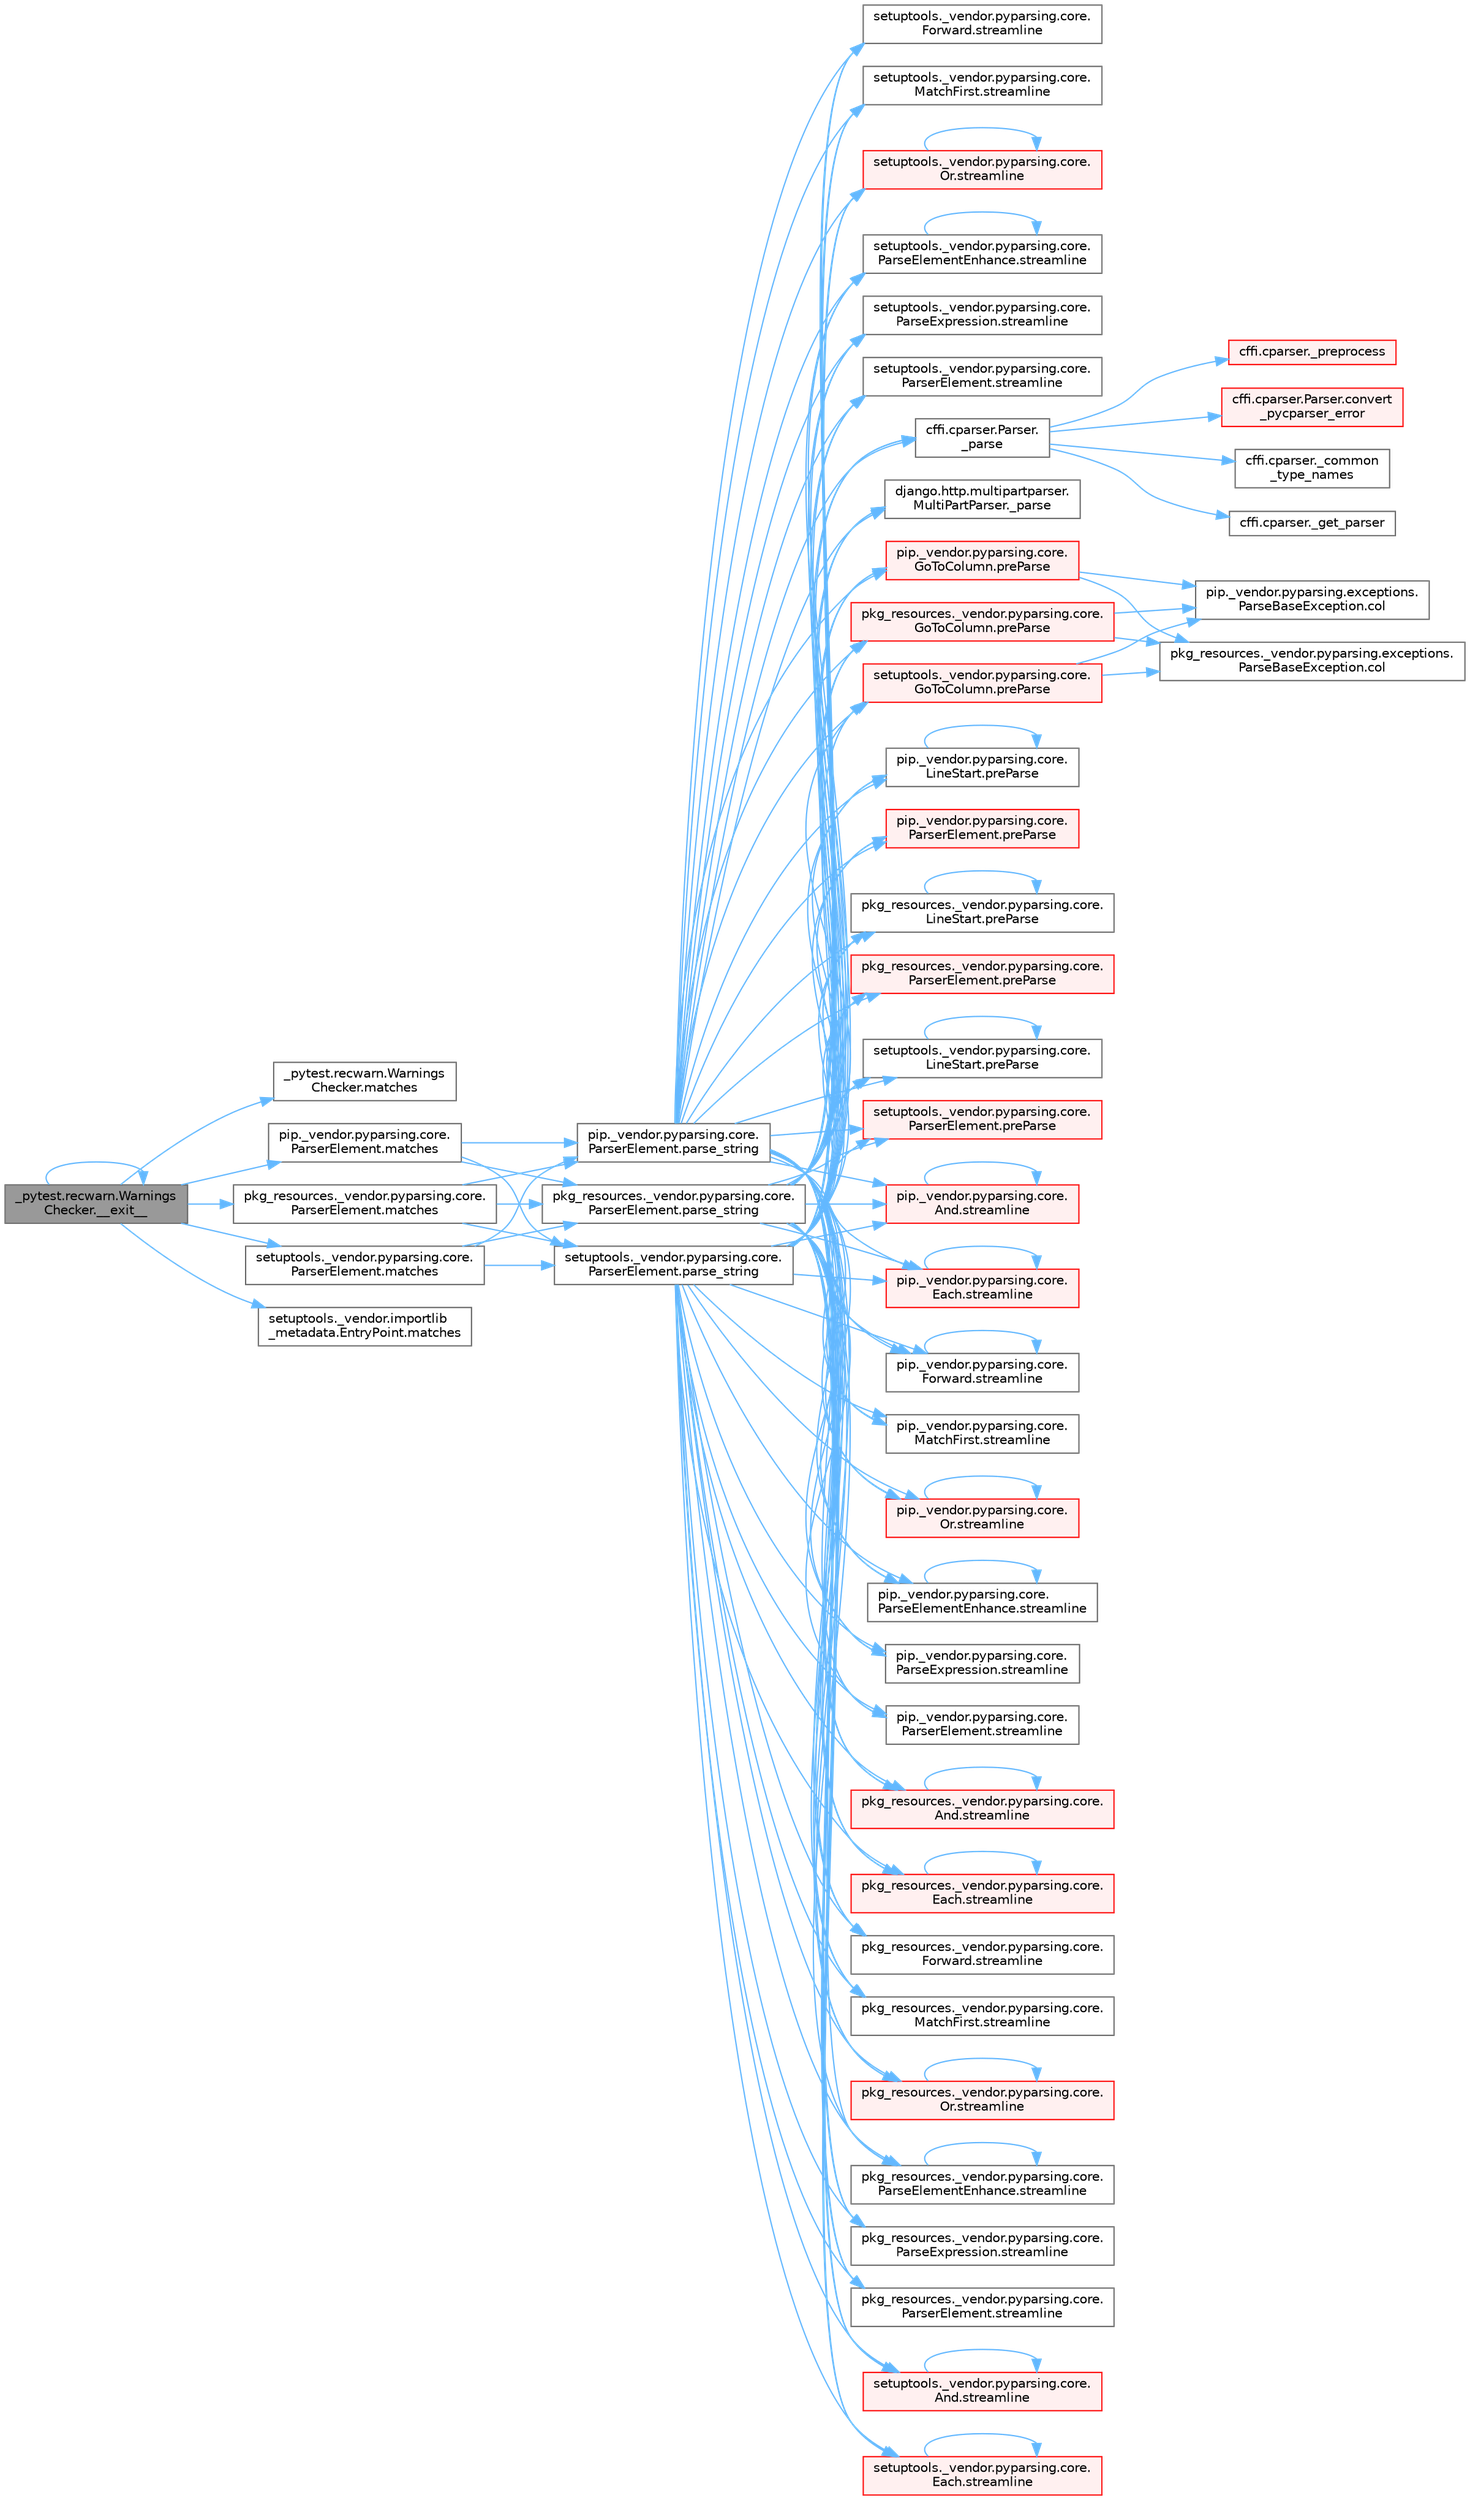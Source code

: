 digraph "_pytest.recwarn.WarningsChecker.__exit__"
{
 // LATEX_PDF_SIZE
  bgcolor="transparent";
  edge [fontname=Helvetica,fontsize=10,labelfontname=Helvetica,labelfontsize=10];
  node [fontname=Helvetica,fontsize=10,shape=box,height=0.2,width=0.4];
  rankdir="LR";
  Node1 [id="Node000001",label="_pytest.recwarn.Warnings\lChecker.__exit__",height=0.2,width=0.4,color="gray40", fillcolor="grey60", style="filled", fontcolor="black",tooltip=" "];
  Node1 -> Node1 [id="edge1_Node000001_Node000001",color="steelblue1",style="solid",tooltip=" "];
  Node1 -> Node2 [id="edge2_Node000001_Node000002",color="steelblue1",style="solid",tooltip=" "];
  Node2 [id="Node000002",label="_pytest.recwarn.Warnings\lChecker.matches",height=0.2,width=0.4,color="grey40", fillcolor="white", style="filled",URL="$class__pytest_1_1recwarn_1_1_warnings_checker.html#a799498893682c5eccf9a5c5a1581861f",tooltip=" "];
  Node1 -> Node3 [id="edge3_Node000001_Node000003",color="steelblue1",style="solid",tooltip=" "];
  Node3 [id="Node000003",label="pip._vendor.pyparsing.core.\lParserElement.matches",height=0.2,width=0.4,color="grey40", fillcolor="white", style="filled",URL="$classpip_1_1__vendor_1_1pyparsing_1_1core_1_1_parser_element.html#a506dbc15b395eb36dc4f6cbc0fdf143a",tooltip=" "];
  Node3 -> Node4 [id="edge4_Node000003_Node000004",color="steelblue1",style="solid",tooltip=" "];
  Node4 [id="Node000004",label="pip._vendor.pyparsing.core.\lParserElement.parse_string",height=0.2,width=0.4,color="grey40", fillcolor="white", style="filled",URL="$classpip_1_1__vendor_1_1pyparsing_1_1core_1_1_parser_element.html#ac17206f98799aeb9149ef0873423fb3d",tooltip=" "];
  Node4 -> Node5 [id="edge5_Node000004_Node000005",color="steelblue1",style="solid",tooltip=" "];
  Node5 [id="Node000005",label="cffi.cparser.Parser.\l_parse",height=0.2,width=0.4,color="grey40", fillcolor="white", style="filled",URL="$classcffi_1_1cparser_1_1_parser.html#a1e34a6250e166916f64724a073816414",tooltip=" "];
  Node5 -> Node6 [id="edge6_Node000005_Node000006",color="steelblue1",style="solid",tooltip=" "];
  Node6 [id="Node000006",label="cffi.cparser._common\l_type_names",height=0.2,width=0.4,color="grey40", fillcolor="white", style="filled",URL="$namespacecffi_1_1cparser.html#ad1e7fbfe345d73658edbbb69143d6af4",tooltip=" "];
  Node5 -> Node7 [id="edge7_Node000005_Node000007",color="steelblue1",style="solid",tooltip=" "];
  Node7 [id="Node000007",label="cffi.cparser._get_parser",height=0.2,width=0.4,color="grey40", fillcolor="white", style="filled",URL="$namespacecffi_1_1cparser.html#a5fac6df4b37bff6d34bddf1011e17744",tooltip=" "];
  Node5 -> Node8 [id="edge8_Node000005_Node000008",color="steelblue1",style="solid",tooltip=" "];
  Node8 [id="Node000008",label="cffi.cparser._preprocess",height=0.2,width=0.4,color="red", fillcolor="#FFF0F0", style="filled",URL="$namespacecffi_1_1cparser.html#a66b1e3de638efcf1ccd505832e306bdb",tooltip=" "];
  Node5 -> Node14 [id="edge9_Node000005_Node000014",color="steelblue1",style="solid",tooltip=" "];
  Node14 [id="Node000014",label="cffi.cparser.Parser.convert\l_pycparser_error",height=0.2,width=0.4,color="red", fillcolor="#FFF0F0", style="filled",URL="$classcffi_1_1cparser_1_1_parser.html#aa2308c4a4be419a7a50ec3136fe3342f",tooltip=" "];
  Node4 -> Node16 [id="edge10_Node000004_Node000016",color="steelblue1",style="solid",tooltip=" "];
  Node16 [id="Node000016",label="django.http.multipartparser.\lMultiPartParser._parse",height=0.2,width=0.4,color="grey40", fillcolor="white", style="filled",URL="$classdjango_1_1http_1_1multipartparser_1_1_multi_part_parser.html#adb07bed95c15670985ba7e9222bc071f",tooltip=" "];
  Node4 -> Node17 [id="edge11_Node000004_Node000017",color="steelblue1",style="solid",tooltip=" "];
  Node17 [id="Node000017",label="pip._vendor.pyparsing.core.\lGoToColumn.preParse",height=0.2,width=0.4,color="red", fillcolor="#FFF0F0", style="filled",URL="$classpip_1_1__vendor_1_1pyparsing_1_1core_1_1_go_to_column.html#ab95dd9011eaa3a49a7c21a5842ca80f1",tooltip=" "];
  Node17 -> Node18 [id="edge12_Node000017_Node000018",color="steelblue1",style="solid",tooltip=" "];
  Node18 [id="Node000018",label="pip._vendor.pyparsing.exceptions.\lParseBaseException.col",height=0.2,width=0.4,color="grey40", fillcolor="white", style="filled",URL="$classpip_1_1__vendor_1_1pyparsing_1_1exceptions_1_1_parse_base_exception.html#a6a546668947ddb30092a2cb2973b4428",tooltip=" "];
  Node17 -> Node19 [id="edge13_Node000017_Node000019",color="steelblue1",style="solid",tooltip=" "];
  Node19 [id="Node000019",label="pkg_resources._vendor.pyparsing.exceptions.\lParseBaseException.col",height=0.2,width=0.4,color="grey40", fillcolor="white", style="filled",URL="$classpkg__resources_1_1__vendor_1_1pyparsing_1_1exceptions_1_1_parse_base_exception.html#af276ae1ceb34d216f981d6146227eb5f",tooltip=" "];
  Node4 -> Node21 [id="edge14_Node000004_Node000021",color="steelblue1",style="solid",tooltip=" "];
  Node21 [id="Node000021",label="pip._vendor.pyparsing.core.\lLineStart.preParse",height=0.2,width=0.4,color="grey40", fillcolor="white", style="filled",URL="$classpip_1_1__vendor_1_1pyparsing_1_1core_1_1_line_start.html#a4842aabc215e597d34a37132bd2164c3",tooltip=" "];
  Node21 -> Node21 [id="edge15_Node000021_Node000021",color="steelblue1",style="solid",tooltip=" "];
  Node4 -> Node22 [id="edge16_Node000004_Node000022",color="steelblue1",style="solid",tooltip=" "];
  Node22 [id="Node000022",label="pip._vendor.pyparsing.core.\lParserElement.preParse",height=0.2,width=0.4,color="red", fillcolor="#FFF0F0", style="filled",URL="$classpip_1_1__vendor_1_1pyparsing_1_1core_1_1_parser_element.html#ab5e2fcbb7e83e0b5608eb5cbc31c17f0",tooltip=" "];
  Node4 -> Node26 [id="edge17_Node000004_Node000026",color="steelblue1",style="solid",tooltip=" "];
  Node26 [id="Node000026",label="pkg_resources._vendor.pyparsing.core.\lGoToColumn.preParse",height=0.2,width=0.4,color="red", fillcolor="#FFF0F0", style="filled",URL="$classpkg__resources_1_1__vendor_1_1pyparsing_1_1core_1_1_go_to_column.html#a7dda5f45c66a77d8f44482f0e4e60dc8",tooltip=" "];
  Node26 -> Node18 [id="edge18_Node000026_Node000018",color="steelblue1",style="solid",tooltip=" "];
  Node26 -> Node19 [id="edge19_Node000026_Node000019",color="steelblue1",style="solid",tooltip=" "];
  Node4 -> Node27 [id="edge20_Node000004_Node000027",color="steelblue1",style="solid",tooltip=" "];
  Node27 [id="Node000027",label="pkg_resources._vendor.pyparsing.core.\lLineStart.preParse",height=0.2,width=0.4,color="grey40", fillcolor="white", style="filled",URL="$classpkg__resources_1_1__vendor_1_1pyparsing_1_1core_1_1_line_start.html#a1a632746f9353dcd0ac03794f3ad10e0",tooltip=" "];
  Node27 -> Node27 [id="edge21_Node000027_Node000027",color="steelblue1",style="solid",tooltip=" "];
  Node4 -> Node28 [id="edge22_Node000004_Node000028",color="steelblue1",style="solid",tooltip=" "];
  Node28 [id="Node000028",label="pkg_resources._vendor.pyparsing.core.\lParserElement.preParse",height=0.2,width=0.4,color="red", fillcolor="#FFF0F0", style="filled",URL="$classpkg__resources_1_1__vendor_1_1pyparsing_1_1core_1_1_parser_element.html#a903b825f358cef436ee45d6e5b992208",tooltip=" "];
  Node4 -> Node29 [id="edge23_Node000004_Node000029",color="steelblue1",style="solid",tooltip=" "];
  Node29 [id="Node000029",label="setuptools._vendor.pyparsing.core.\lGoToColumn.preParse",height=0.2,width=0.4,color="red", fillcolor="#FFF0F0", style="filled",URL="$classsetuptools_1_1__vendor_1_1pyparsing_1_1core_1_1_go_to_column.html#a48014493358128169e063bf01683ab50",tooltip=" "];
  Node29 -> Node18 [id="edge24_Node000029_Node000018",color="steelblue1",style="solid",tooltip=" "];
  Node29 -> Node19 [id="edge25_Node000029_Node000019",color="steelblue1",style="solid",tooltip=" "];
  Node4 -> Node30 [id="edge26_Node000004_Node000030",color="steelblue1",style="solid",tooltip=" "];
  Node30 [id="Node000030",label="setuptools._vendor.pyparsing.core.\lLineStart.preParse",height=0.2,width=0.4,color="grey40", fillcolor="white", style="filled",URL="$classsetuptools_1_1__vendor_1_1pyparsing_1_1core_1_1_line_start.html#aa77a7d1eedaa73d5568db1c61b283a25",tooltip=" "];
  Node30 -> Node30 [id="edge27_Node000030_Node000030",color="steelblue1",style="solid",tooltip=" "];
  Node4 -> Node31 [id="edge28_Node000004_Node000031",color="steelblue1",style="solid",tooltip=" "];
  Node31 [id="Node000031",label="setuptools._vendor.pyparsing.core.\lParserElement.preParse",height=0.2,width=0.4,color="red", fillcolor="#FFF0F0", style="filled",URL="$classsetuptools_1_1__vendor_1_1pyparsing_1_1core_1_1_parser_element.html#a685a6f15fdc46b4ac7a138afb9f3b707",tooltip=" "];
  Node4 -> Node32 [id="edge29_Node000004_Node000032",color="steelblue1",style="solid",tooltip=" "];
  Node32 [id="Node000032",label="pip._vendor.pyparsing.core.\lAnd.streamline",height=0.2,width=0.4,color="red", fillcolor="#FFF0F0", style="filled",URL="$classpip_1_1__vendor_1_1pyparsing_1_1core_1_1_and.html#a7446a6e43ede488c85348e0bc684f01a",tooltip=" "];
  Node32 -> Node32 [id="edge30_Node000032_Node000032",color="steelblue1",style="solid",tooltip=" "];
  Node4 -> Node42 [id="edge31_Node000004_Node000042",color="steelblue1",style="solid",tooltip=" "];
  Node42 [id="Node000042",label="pip._vendor.pyparsing.core.\lEach.streamline",height=0.2,width=0.4,color="red", fillcolor="#FFF0F0", style="filled",URL="$classpip_1_1__vendor_1_1pyparsing_1_1core_1_1_each.html#a96aa5153ac4224d3fb453b3bdd797ff1",tooltip=" "];
  Node42 -> Node42 [id="edge32_Node000042_Node000042",color="steelblue1",style="solid",tooltip=" "];
  Node4 -> Node43 [id="edge33_Node000004_Node000043",color="steelblue1",style="solid",tooltip=" "];
  Node43 [id="Node000043",label="pip._vendor.pyparsing.core.\lForward.streamline",height=0.2,width=0.4,color="grey40", fillcolor="white", style="filled",URL="$classpip_1_1__vendor_1_1pyparsing_1_1core_1_1_forward.html#af7a204ab4698054e11ef4e000b50fcfb",tooltip=" "];
  Node43 -> Node43 [id="edge34_Node000043_Node000043",color="steelblue1",style="solid",tooltip=" "];
  Node4 -> Node44 [id="edge35_Node000004_Node000044",color="steelblue1",style="solid",tooltip=" "];
  Node44 [id="Node000044",label="pip._vendor.pyparsing.core.\lMatchFirst.streamline",height=0.2,width=0.4,color="grey40", fillcolor="white", style="filled",URL="$classpip_1_1__vendor_1_1pyparsing_1_1core_1_1_match_first.html#abf1fe67ee259fd48394355a34da0cd31",tooltip=" "];
  Node4 -> Node45 [id="edge36_Node000004_Node000045",color="steelblue1",style="solid",tooltip=" "];
  Node45 [id="Node000045",label="pip._vendor.pyparsing.core.\lOr.streamline",height=0.2,width=0.4,color="red", fillcolor="#FFF0F0", style="filled",URL="$classpip_1_1__vendor_1_1pyparsing_1_1core_1_1_or.html#aaaf554dbc1aec5d9cddf31cd519f8a95",tooltip=" "];
  Node45 -> Node45 [id="edge37_Node000045_Node000045",color="steelblue1",style="solid",tooltip=" "];
  Node4 -> Node46 [id="edge38_Node000004_Node000046",color="steelblue1",style="solid",tooltip=" "];
  Node46 [id="Node000046",label="pip._vendor.pyparsing.core.\lParseElementEnhance.streamline",height=0.2,width=0.4,color="grey40", fillcolor="white", style="filled",URL="$classpip_1_1__vendor_1_1pyparsing_1_1core_1_1_parse_element_enhance.html#a22fa734d3ca75a32b364ac5022b6efeb",tooltip=" "];
  Node46 -> Node46 [id="edge39_Node000046_Node000046",color="steelblue1",style="solid",tooltip=" "];
  Node4 -> Node47 [id="edge40_Node000004_Node000047",color="steelblue1",style="solid",tooltip=" "];
  Node47 [id="Node000047",label="pip._vendor.pyparsing.core.\lParseExpression.streamline",height=0.2,width=0.4,color="grey40", fillcolor="white", style="filled",URL="$classpip_1_1__vendor_1_1pyparsing_1_1core_1_1_parse_expression.html#a21690d6009b05f1e3ecca6cc12565864",tooltip=" "];
  Node4 -> Node48 [id="edge41_Node000004_Node000048",color="steelblue1",style="solid",tooltip=" "];
  Node48 [id="Node000048",label="pip._vendor.pyparsing.core.\lParserElement.streamline",height=0.2,width=0.4,color="grey40", fillcolor="white", style="filled",URL="$classpip_1_1__vendor_1_1pyparsing_1_1core_1_1_parser_element.html#ac5e2a623f5a6ce62459a6de3603af070",tooltip=" "];
  Node4 -> Node49 [id="edge42_Node000004_Node000049",color="steelblue1",style="solid",tooltip=" "];
  Node49 [id="Node000049",label="pkg_resources._vendor.pyparsing.core.\lAnd.streamline",height=0.2,width=0.4,color="red", fillcolor="#FFF0F0", style="filled",URL="$classpkg__resources_1_1__vendor_1_1pyparsing_1_1core_1_1_and.html#a961e2458f172f1d34fe94a756cdf9a0e",tooltip=" "];
  Node49 -> Node49 [id="edge43_Node000049_Node000049",color="steelblue1",style="solid",tooltip=" "];
  Node4 -> Node50 [id="edge44_Node000004_Node000050",color="steelblue1",style="solid",tooltip=" "];
  Node50 [id="Node000050",label="pkg_resources._vendor.pyparsing.core.\lEach.streamline",height=0.2,width=0.4,color="red", fillcolor="#FFF0F0", style="filled",URL="$classpkg__resources_1_1__vendor_1_1pyparsing_1_1core_1_1_each.html#af5805f767d634140e3c0c7e8bbe0c1f0",tooltip=" "];
  Node50 -> Node50 [id="edge45_Node000050_Node000050",color="steelblue1",style="solid",tooltip=" "];
  Node4 -> Node51 [id="edge46_Node000004_Node000051",color="steelblue1",style="solid",tooltip=" "];
  Node51 [id="Node000051",label="pkg_resources._vendor.pyparsing.core.\lForward.streamline",height=0.2,width=0.4,color="grey40", fillcolor="white", style="filled",URL="$classpkg__resources_1_1__vendor_1_1pyparsing_1_1core_1_1_forward.html#a66fde559cb44c331c3a4595c29bf93f0",tooltip=" "];
  Node4 -> Node52 [id="edge47_Node000004_Node000052",color="steelblue1",style="solid",tooltip=" "];
  Node52 [id="Node000052",label="pkg_resources._vendor.pyparsing.core.\lMatchFirst.streamline",height=0.2,width=0.4,color="grey40", fillcolor="white", style="filled",URL="$classpkg__resources_1_1__vendor_1_1pyparsing_1_1core_1_1_match_first.html#afa499841e9b708a4ce0f1021931c2e41",tooltip=" "];
  Node4 -> Node53 [id="edge48_Node000004_Node000053",color="steelblue1",style="solid",tooltip=" "];
  Node53 [id="Node000053",label="pkg_resources._vendor.pyparsing.core.\lOr.streamline",height=0.2,width=0.4,color="red", fillcolor="#FFF0F0", style="filled",URL="$classpkg__resources_1_1__vendor_1_1pyparsing_1_1core_1_1_or.html#a854639b74587124e16b98edd0607316c",tooltip=" "];
  Node53 -> Node53 [id="edge49_Node000053_Node000053",color="steelblue1",style="solid",tooltip=" "];
  Node4 -> Node54 [id="edge50_Node000004_Node000054",color="steelblue1",style="solid",tooltip=" "];
  Node54 [id="Node000054",label="pkg_resources._vendor.pyparsing.core.\lParseElementEnhance.streamline",height=0.2,width=0.4,color="grey40", fillcolor="white", style="filled",URL="$classpkg__resources_1_1__vendor_1_1pyparsing_1_1core_1_1_parse_element_enhance.html#a368d4a490eb43f829e76318b01b3689e",tooltip=" "];
  Node54 -> Node54 [id="edge51_Node000054_Node000054",color="steelblue1",style="solid",tooltip=" "];
  Node4 -> Node55 [id="edge52_Node000004_Node000055",color="steelblue1",style="solid",tooltip=" "];
  Node55 [id="Node000055",label="pkg_resources._vendor.pyparsing.core.\lParseExpression.streamline",height=0.2,width=0.4,color="grey40", fillcolor="white", style="filled",URL="$classpkg__resources_1_1__vendor_1_1pyparsing_1_1core_1_1_parse_expression.html#a3f167c02a6631f0a6015e67fd164b538",tooltip=" "];
  Node4 -> Node56 [id="edge53_Node000004_Node000056",color="steelblue1",style="solid",tooltip=" "];
  Node56 [id="Node000056",label="pkg_resources._vendor.pyparsing.core.\lParserElement.streamline",height=0.2,width=0.4,color="grey40", fillcolor="white", style="filled",URL="$classpkg__resources_1_1__vendor_1_1pyparsing_1_1core_1_1_parser_element.html#ab0c0a21af8196700be2b1f2c9322ee59",tooltip=" "];
  Node4 -> Node57 [id="edge54_Node000004_Node000057",color="steelblue1",style="solid",tooltip=" "];
  Node57 [id="Node000057",label="setuptools._vendor.pyparsing.core.\lAnd.streamline",height=0.2,width=0.4,color="red", fillcolor="#FFF0F0", style="filled",URL="$classsetuptools_1_1__vendor_1_1pyparsing_1_1core_1_1_and.html#a994b65a179dc06dec0a35a9e661bbbcf",tooltip=" "];
  Node57 -> Node57 [id="edge55_Node000057_Node000057",color="steelblue1",style="solid",tooltip=" "];
  Node4 -> Node58 [id="edge56_Node000004_Node000058",color="steelblue1",style="solid",tooltip=" "];
  Node58 [id="Node000058",label="setuptools._vendor.pyparsing.core.\lEach.streamline",height=0.2,width=0.4,color="red", fillcolor="#FFF0F0", style="filled",URL="$classsetuptools_1_1__vendor_1_1pyparsing_1_1core_1_1_each.html#a1bab1a878298d884782c2dcea9b7b2ff",tooltip=" "];
  Node58 -> Node58 [id="edge57_Node000058_Node000058",color="steelblue1",style="solid",tooltip=" "];
  Node4 -> Node59 [id="edge58_Node000004_Node000059",color="steelblue1",style="solid",tooltip=" "];
  Node59 [id="Node000059",label="setuptools._vendor.pyparsing.core.\lForward.streamline",height=0.2,width=0.4,color="grey40", fillcolor="white", style="filled",URL="$classsetuptools_1_1__vendor_1_1pyparsing_1_1core_1_1_forward.html#afa09cc446e9aa37468f0c0d2dd911839",tooltip=" "];
  Node4 -> Node60 [id="edge59_Node000004_Node000060",color="steelblue1",style="solid",tooltip=" "];
  Node60 [id="Node000060",label="setuptools._vendor.pyparsing.core.\lMatchFirst.streamline",height=0.2,width=0.4,color="grey40", fillcolor="white", style="filled",URL="$classsetuptools_1_1__vendor_1_1pyparsing_1_1core_1_1_match_first.html#a17167d182eb29328bff71dc0f9a508e5",tooltip=" "];
  Node4 -> Node61 [id="edge60_Node000004_Node000061",color="steelblue1",style="solid",tooltip=" "];
  Node61 [id="Node000061",label="setuptools._vendor.pyparsing.core.\lOr.streamline",height=0.2,width=0.4,color="red", fillcolor="#FFF0F0", style="filled",URL="$classsetuptools_1_1__vendor_1_1pyparsing_1_1core_1_1_or.html#aeab055b0277cb2c7035b849cfc773127",tooltip=" "];
  Node61 -> Node61 [id="edge61_Node000061_Node000061",color="steelblue1",style="solid",tooltip=" "];
  Node4 -> Node62 [id="edge62_Node000004_Node000062",color="steelblue1",style="solid",tooltip=" "];
  Node62 [id="Node000062",label="setuptools._vendor.pyparsing.core.\lParseElementEnhance.streamline",height=0.2,width=0.4,color="grey40", fillcolor="white", style="filled",URL="$classsetuptools_1_1__vendor_1_1pyparsing_1_1core_1_1_parse_element_enhance.html#afc3722d8d933d517c434afd37c526e19",tooltip=" "];
  Node62 -> Node62 [id="edge63_Node000062_Node000062",color="steelblue1",style="solid",tooltip=" "];
  Node4 -> Node63 [id="edge64_Node000004_Node000063",color="steelblue1",style="solid",tooltip=" "];
  Node63 [id="Node000063",label="setuptools._vendor.pyparsing.core.\lParseExpression.streamline",height=0.2,width=0.4,color="grey40", fillcolor="white", style="filled",URL="$classsetuptools_1_1__vendor_1_1pyparsing_1_1core_1_1_parse_expression.html#a4140ffb6891d270d31aef72b4680671e",tooltip=" "];
  Node4 -> Node64 [id="edge65_Node000004_Node000064",color="steelblue1",style="solid",tooltip=" "];
  Node64 [id="Node000064",label="setuptools._vendor.pyparsing.core.\lParserElement.streamline",height=0.2,width=0.4,color="grey40", fillcolor="white", style="filled",URL="$classsetuptools_1_1__vendor_1_1pyparsing_1_1core_1_1_parser_element.html#a029e8bc3abaede94567b793df66b7cc5",tooltip=" "];
  Node3 -> Node65 [id="edge66_Node000003_Node000065",color="steelblue1",style="solid",tooltip=" "];
  Node65 [id="Node000065",label="pkg_resources._vendor.pyparsing.core.\lParserElement.parse_string",height=0.2,width=0.4,color="grey40", fillcolor="white", style="filled",URL="$classpkg__resources_1_1__vendor_1_1pyparsing_1_1core_1_1_parser_element.html#a8c3e947b9af4425a1b7f4c8db034a549",tooltip=" "];
  Node65 -> Node5 [id="edge67_Node000065_Node000005",color="steelblue1",style="solid",tooltip=" "];
  Node65 -> Node16 [id="edge68_Node000065_Node000016",color="steelblue1",style="solid",tooltip=" "];
  Node65 -> Node17 [id="edge69_Node000065_Node000017",color="steelblue1",style="solid",tooltip=" "];
  Node65 -> Node21 [id="edge70_Node000065_Node000021",color="steelblue1",style="solid",tooltip=" "];
  Node65 -> Node22 [id="edge71_Node000065_Node000022",color="steelblue1",style="solid",tooltip=" "];
  Node65 -> Node26 [id="edge72_Node000065_Node000026",color="steelblue1",style="solid",tooltip=" "];
  Node65 -> Node27 [id="edge73_Node000065_Node000027",color="steelblue1",style="solid",tooltip=" "];
  Node65 -> Node28 [id="edge74_Node000065_Node000028",color="steelblue1",style="solid",tooltip=" "];
  Node65 -> Node29 [id="edge75_Node000065_Node000029",color="steelblue1",style="solid",tooltip=" "];
  Node65 -> Node30 [id="edge76_Node000065_Node000030",color="steelblue1",style="solid",tooltip=" "];
  Node65 -> Node31 [id="edge77_Node000065_Node000031",color="steelblue1",style="solid",tooltip=" "];
  Node65 -> Node32 [id="edge78_Node000065_Node000032",color="steelblue1",style="solid",tooltip=" "];
  Node65 -> Node42 [id="edge79_Node000065_Node000042",color="steelblue1",style="solid",tooltip=" "];
  Node65 -> Node43 [id="edge80_Node000065_Node000043",color="steelblue1",style="solid",tooltip=" "];
  Node65 -> Node44 [id="edge81_Node000065_Node000044",color="steelblue1",style="solid",tooltip=" "];
  Node65 -> Node45 [id="edge82_Node000065_Node000045",color="steelblue1",style="solid",tooltip=" "];
  Node65 -> Node46 [id="edge83_Node000065_Node000046",color="steelblue1",style="solid",tooltip=" "];
  Node65 -> Node47 [id="edge84_Node000065_Node000047",color="steelblue1",style="solid",tooltip=" "];
  Node65 -> Node48 [id="edge85_Node000065_Node000048",color="steelblue1",style="solid",tooltip=" "];
  Node65 -> Node49 [id="edge86_Node000065_Node000049",color="steelblue1",style="solid",tooltip=" "];
  Node65 -> Node50 [id="edge87_Node000065_Node000050",color="steelblue1",style="solid",tooltip=" "];
  Node65 -> Node51 [id="edge88_Node000065_Node000051",color="steelblue1",style="solid",tooltip=" "];
  Node65 -> Node52 [id="edge89_Node000065_Node000052",color="steelblue1",style="solid",tooltip=" "];
  Node65 -> Node53 [id="edge90_Node000065_Node000053",color="steelblue1",style="solid",tooltip=" "];
  Node65 -> Node54 [id="edge91_Node000065_Node000054",color="steelblue1",style="solid",tooltip=" "];
  Node65 -> Node55 [id="edge92_Node000065_Node000055",color="steelblue1",style="solid",tooltip=" "];
  Node65 -> Node56 [id="edge93_Node000065_Node000056",color="steelblue1",style="solid",tooltip=" "];
  Node65 -> Node57 [id="edge94_Node000065_Node000057",color="steelblue1",style="solid",tooltip=" "];
  Node65 -> Node58 [id="edge95_Node000065_Node000058",color="steelblue1",style="solid",tooltip=" "];
  Node65 -> Node59 [id="edge96_Node000065_Node000059",color="steelblue1",style="solid",tooltip=" "];
  Node65 -> Node60 [id="edge97_Node000065_Node000060",color="steelblue1",style="solid",tooltip=" "];
  Node65 -> Node61 [id="edge98_Node000065_Node000061",color="steelblue1",style="solid",tooltip=" "];
  Node65 -> Node62 [id="edge99_Node000065_Node000062",color="steelblue1",style="solid",tooltip=" "];
  Node65 -> Node63 [id="edge100_Node000065_Node000063",color="steelblue1",style="solid",tooltip=" "];
  Node65 -> Node64 [id="edge101_Node000065_Node000064",color="steelblue1",style="solid",tooltip=" "];
  Node3 -> Node66 [id="edge102_Node000003_Node000066",color="steelblue1",style="solid",tooltip=" "];
  Node66 [id="Node000066",label="setuptools._vendor.pyparsing.core.\lParserElement.parse_string",height=0.2,width=0.4,color="grey40", fillcolor="white", style="filled",URL="$classsetuptools_1_1__vendor_1_1pyparsing_1_1core_1_1_parser_element.html#a4bceb4c6190dd0bd2ea4c6ef9e8fe6f9",tooltip=" "];
  Node66 -> Node5 [id="edge103_Node000066_Node000005",color="steelblue1",style="solid",tooltip=" "];
  Node66 -> Node16 [id="edge104_Node000066_Node000016",color="steelblue1",style="solid",tooltip=" "];
  Node66 -> Node17 [id="edge105_Node000066_Node000017",color="steelblue1",style="solid",tooltip=" "];
  Node66 -> Node21 [id="edge106_Node000066_Node000021",color="steelblue1",style="solid",tooltip=" "];
  Node66 -> Node22 [id="edge107_Node000066_Node000022",color="steelblue1",style="solid",tooltip=" "];
  Node66 -> Node26 [id="edge108_Node000066_Node000026",color="steelblue1",style="solid",tooltip=" "];
  Node66 -> Node27 [id="edge109_Node000066_Node000027",color="steelblue1",style="solid",tooltip=" "];
  Node66 -> Node28 [id="edge110_Node000066_Node000028",color="steelblue1",style="solid",tooltip=" "];
  Node66 -> Node29 [id="edge111_Node000066_Node000029",color="steelblue1",style="solid",tooltip=" "];
  Node66 -> Node30 [id="edge112_Node000066_Node000030",color="steelblue1",style="solid",tooltip=" "];
  Node66 -> Node31 [id="edge113_Node000066_Node000031",color="steelblue1",style="solid",tooltip=" "];
  Node66 -> Node32 [id="edge114_Node000066_Node000032",color="steelblue1",style="solid",tooltip=" "];
  Node66 -> Node42 [id="edge115_Node000066_Node000042",color="steelblue1",style="solid",tooltip=" "];
  Node66 -> Node43 [id="edge116_Node000066_Node000043",color="steelblue1",style="solid",tooltip=" "];
  Node66 -> Node44 [id="edge117_Node000066_Node000044",color="steelblue1",style="solid",tooltip=" "];
  Node66 -> Node45 [id="edge118_Node000066_Node000045",color="steelblue1",style="solid",tooltip=" "];
  Node66 -> Node46 [id="edge119_Node000066_Node000046",color="steelblue1",style="solid",tooltip=" "];
  Node66 -> Node47 [id="edge120_Node000066_Node000047",color="steelblue1",style="solid",tooltip=" "];
  Node66 -> Node48 [id="edge121_Node000066_Node000048",color="steelblue1",style="solid",tooltip=" "];
  Node66 -> Node49 [id="edge122_Node000066_Node000049",color="steelblue1",style="solid",tooltip=" "];
  Node66 -> Node50 [id="edge123_Node000066_Node000050",color="steelblue1",style="solid",tooltip=" "];
  Node66 -> Node51 [id="edge124_Node000066_Node000051",color="steelblue1",style="solid",tooltip=" "];
  Node66 -> Node52 [id="edge125_Node000066_Node000052",color="steelblue1",style="solid",tooltip=" "];
  Node66 -> Node53 [id="edge126_Node000066_Node000053",color="steelblue1",style="solid",tooltip=" "];
  Node66 -> Node54 [id="edge127_Node000066_Node000054",color="steelblue1",style="solid",tooltip=" "];
  Node66 -> Node55 [id="edge128_Node000066_Node000055",color="steelblue1",style="solid",tooltip=" "];
  Node66 -> Node56 [id="edge129_Node000066_Node000056",color="steelblue1",style="solid",tooltip=" "];
  Node66 -> Node57 [id="edge130_Node000066_Node000057",color="steelblue1",style="solid",tooltip=" "];
  Node66 -> Node58 [id="edge131_Node000066_Node000058",color="steelblue1",style="solid",tooltip=" "];
  Node66 -> Node59 [id="edge132_Node000066_Node000059",color="steelblue1",style="solid",tooltip=" "];
  Node66 -> Node60 [id="edge133_Node000066_Node000060",color="steelblue1",style="solid",tooltip=" "];
  Node66 -> Node61 [id="edge134_Node000066_Node000061",color="steelblue1",style="solid",tooltip=" "];
  Node66 -> Node62 [id="edge135_Node000066_Node000062",color="steelblue1",style="solid",tooltip=" "];
  Node66 -> Node63 [id="edge136_Node000066_Node000063",color="steelblue1",style="solid",tooltip=" "];
  Node66 -> Node64 [id="edge137_Node000066_Node000064",color="steelblue1",style="solid",tooltip=" "];
  Node1 -> Node67 [id="edge138_Node000001_Node000067",color="steelblue1",style="solid",tooltip=" "];
  Node67 [id="Node000067",label="pkg_resources._vendor.pyparsing.core.\lParserElement.matches",height=0.2,width=0.4,color="grey40", fillcolor="white", style="filled",URL="$classpkg__resources_1_1__vendor_1_1pyparsing_1_1core_1_1_parser_element.html#a83b843cc10043a223825a7b6ee2bf3ed",tooltip=" "];
  Node67 -> Node4 [id="edge139_Node000067_Node000004",color="steelblue1",style="solid",tooltip=" "];
  Node67 -> Node65 [id="edge140_Node000067_Node000065",color="steelblue1",style="solid",tooltip=" "];
  Node67 -> Node66 [id="edge141_Node000067_Node000066",color="steelblue1",style="solid",tooltip=" "];
  Node1 -> Node68 [id="edge142_Node000001_Node000068",color="steelblue1",style="solid",tooltip=" "];
  Node68 [id="Node000068",label="setuptools._vendor.importlib\l_metadata.EntryPoint.matches",height=0.2,width=0.4,color="grey40", fillcolor="white", style="filled",URL="$classsetuptools_1_1__vendor_1_1importlib__metadata_1_1_entry_point.html#a1aff6051457315a727f6c7eb86a18a8f",tooltip=" "];
  Node1 -> Node69 [id="edge143_Node000001_Node000069",color="steelblue1",style="solid",tooltip=" "];
  Node69 [id="Node000069",label="setuptools._vendor.pyparsing.core.\lParserElement.matches",height=0.2,width=0.4,color="grey40", fillcolor="white", style="filled",URL="$classsetuptools_1_1__vendor_1_1pyparsing_1_1core_1_1_parser_element.html#a340c5dbbc0054029fa245e398f694e14",tooltip=" "];
  Node69 -> Node4 [id="edge144_Node000069_Node000004",color="steelblue1",style="solid",tooltip=" "];
  Node69 -> Node65 [id="edge145_Node000069_Node000065",color="steelblue1",style="solid",tooltip=" "];
  Node69 -> Node66 [id="edge146_Node000069_Node000066",color="steelblue1",style="solid",tooltip=" "];
}
